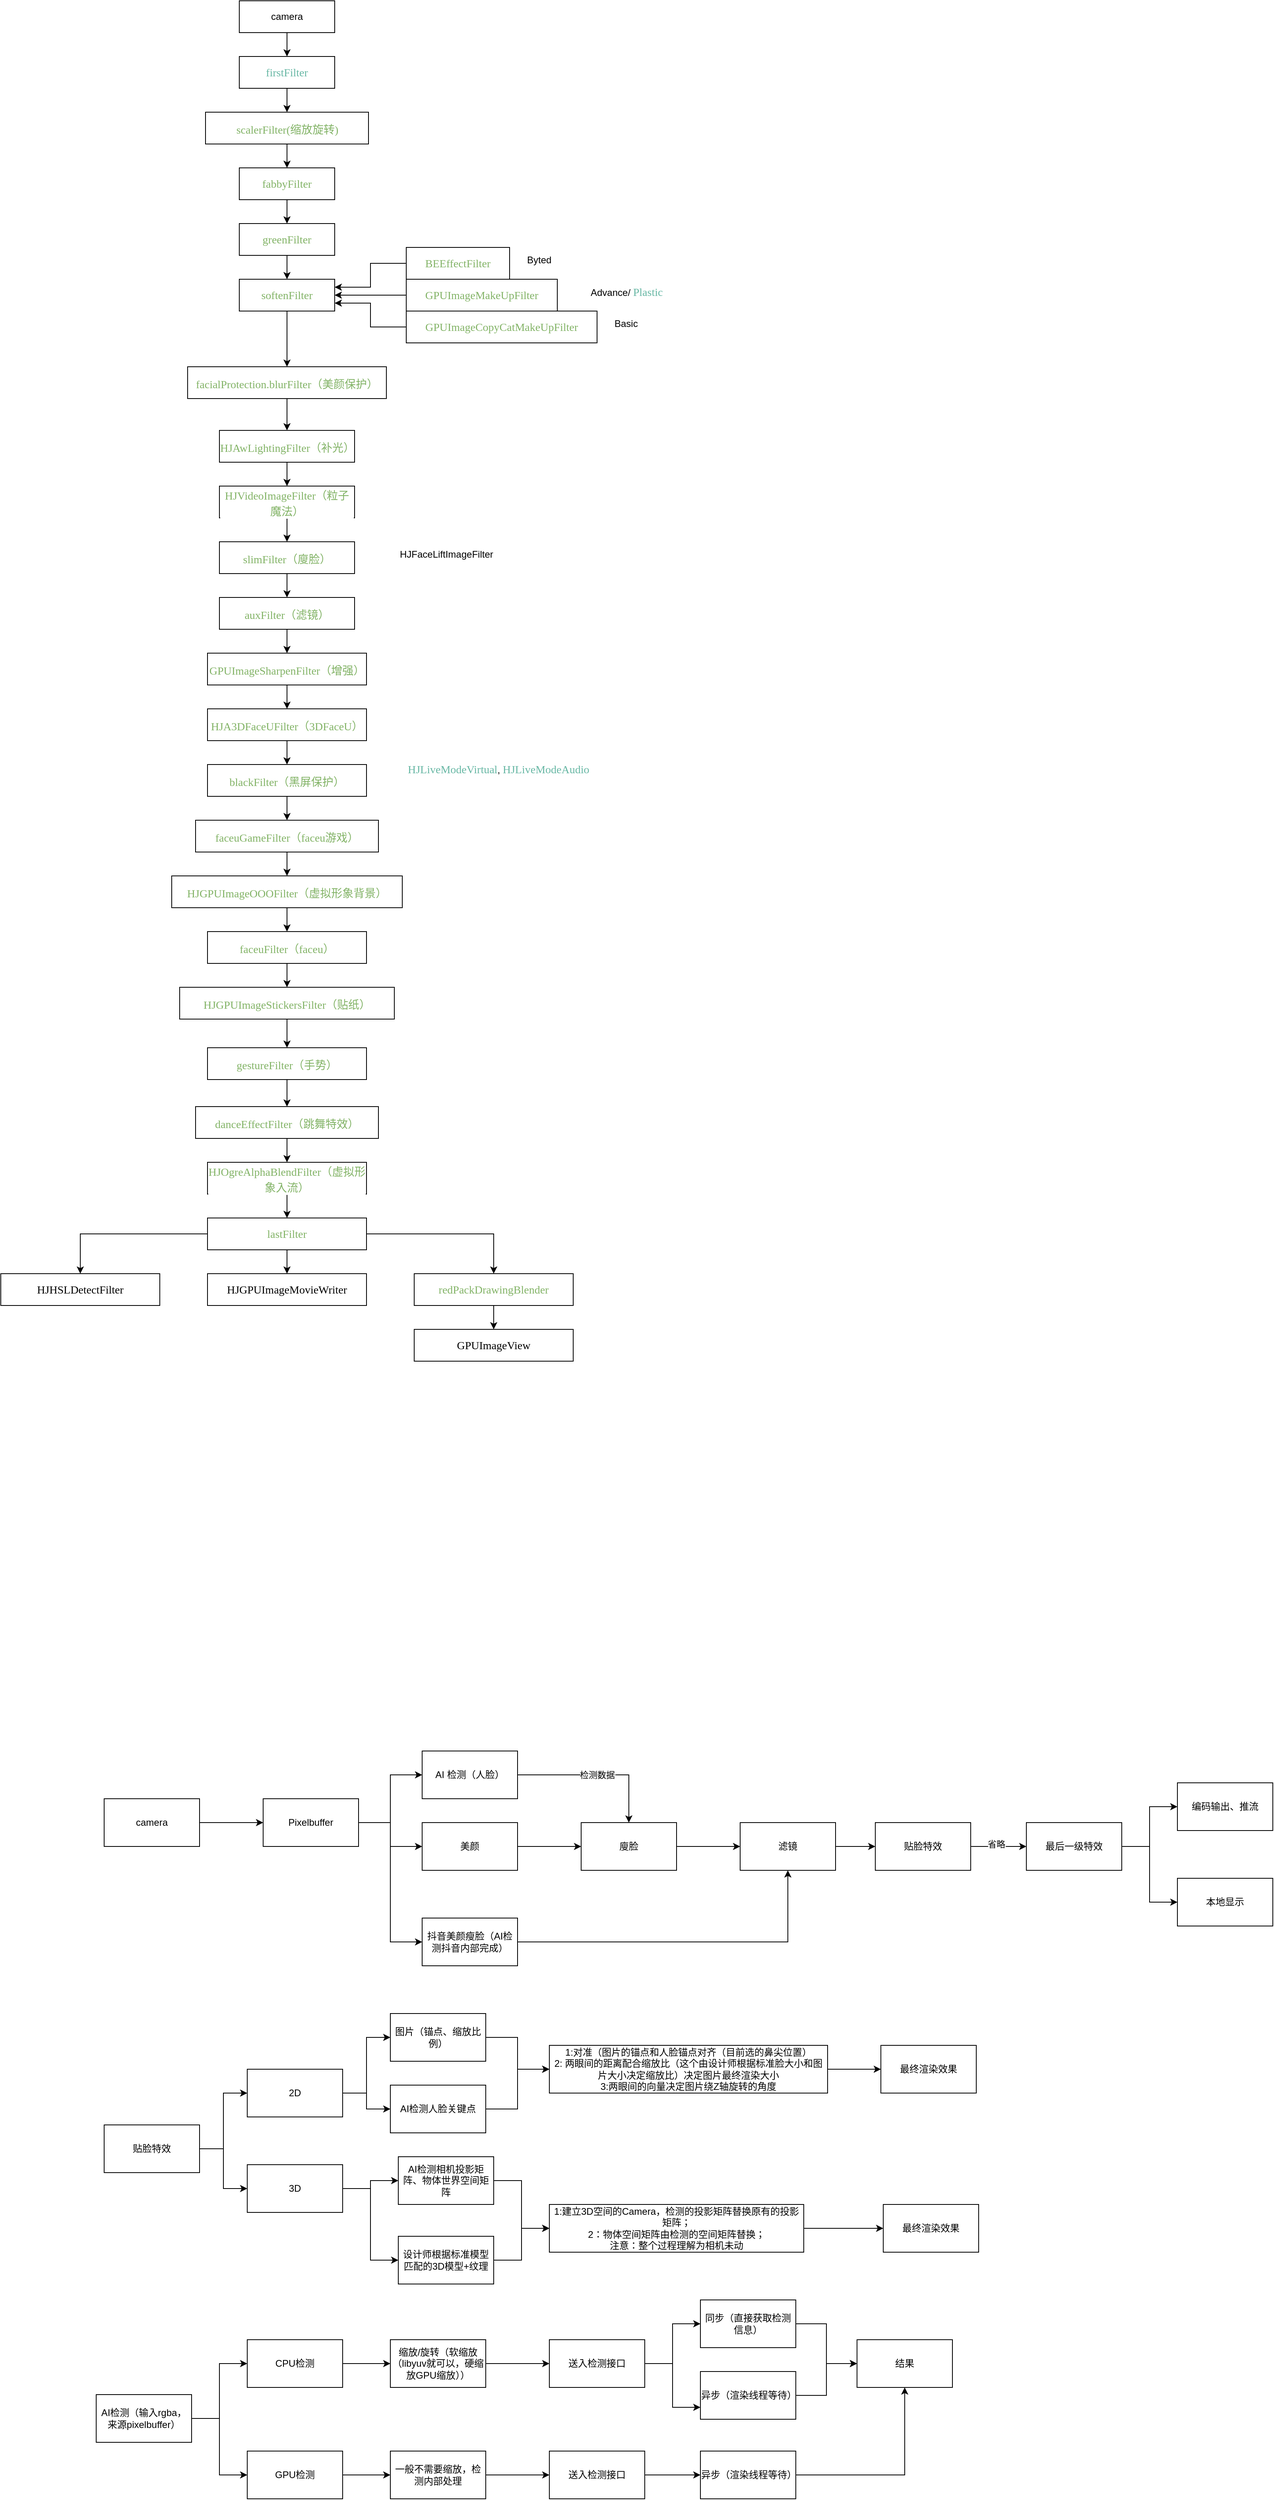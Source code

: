 <mxfile version="15.9.4" type="github">
  <diagram id="27NDo_zjwCtd7umy8Yeo" name="Page-1">
    <mxGraphModel dx="2125" dy="3130" grid="1" gridSize="10" guides="1" tooltips="1" connect="1" arrows="1" fold="1" page="1" pageScale="1" pageWidth="827" pageHeight="1169" math="0" shadow="0">
      <root>
        <mxCell id="0" />
        <mxCell id="1" parent="0" />
        <mxCell id="4zsLI_aO5ENCOFRUtOQV-5" value="" style="edgeStyle=orthogonalEdgeStyle;rounded=0;orthogonalLoop=1;jettySize=auto;html=1;" parent="1" source="4zsLI_aO5ENCOFRUtOQV-3" target="4zsLI_aO5ENCOFRUtOQV-4" edge="1">
          <mxGeometry relative="1" as="geometry" />
        </mxCell>
        <mxCell id="4zsLI_aO5ENCOFRUtOQV-3" value="camera" style="rounded=0;whiteSpace=wrap;html=1;" parent="1" vertex="1">
          <mxGeometry x="-120" y="360" width="120" height="60" as="geometry" />
        </mxCell>
        <mxCell id="4zsLI_aO5ENCOFRUtOQV-7" value="" style="edgeStyle=orthogonalEdgeStyle;rounded=0;orthogonalLoop=1;jettySize=auto;html=1;" parent="1" source="4zsLI_aO5ENCOFRUtOQV-4" target="4zsLI_aO5ENCOFRUtOQV-6" edge="1">
          <mxGeometry relative="1" as="geometry" />
        </mxCell>
        <mxCell id="4zsLI_aO5ENCOFRUtOQV-9" value="" style="edgeStyle=orthogonalEdgeStyle;rounded=0;orthogonalLoop=1;jettySize=auto;html=1;" parent="1" source="4zsLI_aO5ENCOFRUtOQV-4" target="4zsLI_aO5ENCOFRUtOQV-8" edge="1">
          <mxGeometry relative="1" as="geometry" />
        </mxCell>
        <mxCell id="4zsLI_aO5ENCOFRUtOQV-19" style="edgeStyle=orthogonalEdgeStyle;rounded=0;orthogonalLoop=1;jettySize=auto;html=1;entryX=0;entryY=0.5;entryDx=0;entryDy=0;" parent="1" source="4zsLI_aO5ENCOFRUtOQV-4" target="4zsLI_aO5ENCOFRUtOQV-18" edge="1">
          <mxGeometry relative="1" as="geometry" />
        </mxCell>
        <mxCell id="4zsLI_aO5ENCOFRUtOQV-4" value="Pixelbuffer" style="whiteSpace=wrap;html=1;rounded=0;" parent="1" vertex="1">
          <mxGeometry x="80" y="360" width="120" height="60" as="geometry" />
        </mxCell>
        <mxCell id="4zsLI_aO5ENCOFRUtOQV-12" value="检测数据" style="edgeStyle=orthogonalEdgeStyle;rounded=0;orthogonalLoop=1;jettySize=auto;html=1;" parent="1" source="4zsLI_aO5ENCOFRUtOQV-6" target="4zsLI_aO5ENCOFRUtOQV-10" edge="1">
          <mxGeometry relative="1" as="geometry" />
        </mxCell>
        <mxCell id="4zsLI_aO5ENCOFRUtOQV-6" value="AI 检测（人脸）" style="whiteSpace=wrap;html=1;rounded=0;" parent="1" vertex="1">
          <mxGeometry x="280" y="300" width="120" height="60" as="geometry" />
        </mxCell>
        <mxCell id="4zsLI_aO5ENCOFRUtOQV-11" value="" style="edgeStyle=orthogonalEdgeStyle;rounded=0;orthogonalLoop=1;jettySize=auto;html=1;" parent="1" source="4zsLI_aO5ENCOFRUtOQV-8" target="4zsLI_aO5ENCOFRUtOQV-10" edge="1">
          <mxGeometry relative="1" as="geometry" />
        </mxCell>
        <mxCell id="4zsLI_aO5ENCOFRUtOQV-8" value="美颜" style="whiteSpace=wrap;html=1;rounded=0;" parent="1" vertex="1">
          <mxGeometry x="280" y="390" width="120" height="60" as="geometry" />
        </mxCell>
        <mxCell id="4zsLI_aO5ENCOFRUtOQV-14" value="" style="edgeStyle=orthogonalEdgeStyle;rounded=0;orthogonalLoop=1;jettySize=auto;html=1;" parent="1" source="4zsLI_aO5ENCOFRUtOQV-10" target="4zsLI_aO5ENCOFRUtOQV-13" edge="1">
          <mxGeometry relative="1" as="geometry" />
        </mxCell>
        <mxCell id="4zsLI_aO5ENCOFRUtOQV-10" value="廋脸" style="whiteSpace=wrap;html=1;rounded=0;" parent="1" vertex="1">
          <mxGeometry x="480" y="390" width="120" height="60" as="geometry" />
        </mxCell>
        <mxCell id="4zsLI_aO5ENCOFRUtOQV-27" value="" style="edgeStyle=orthogonalEdgeStyle;rounded=0;orthogonalLoop=1;jettySize=auto;html=1;" parent="1" source="4zsLI_aO5ENCOFRUtOQV-13" target="4zsLI_aO5ENCOFRUtOQV-26" edge="1">
          <mxGeometry relative="1" as="geometry" />
        </mxCell>
        <mxCell id="4zsLI_aO5ENCOFRUtOQV-13" value="滤镜" style="whiteSpace=wrap;html=1;rounded=0;" parent="1" vertex="1">
          <mxGeometry x="680" y="390" width="120" height="60" as="geometry" />
        </mxCell>
        <mxCell id="4zsLI_aO5ENCOFRUtOQV-23" style="edgeStyle=orthogonalEdgeStyle;rounded=0;orthogonalLoop=1;jettySize=auto;html=1;entryX=0;entryY=0.5;entryDx=0;entryDy=0;" parent="1" source="4zsLI_aO5ENCOFRUtOQV-15" target="4zsLI_aO5ENCOFRUtOQV-22" edge="1">
          <mxGeometry relative="1" as="geometry" />
        </mxCell>
        <mxCell id="4zsLI_aO5ENCOFRUtOQV-25" style="edgeStyle=orthogonalEdgeStyle;rounded=0;orthogonalLoop=1;jettySize=auto;html=1;entryX=0;entryY=0.5;entryDx=0;entryDy=0;" parent="1" source="4zsLI_aO5ENCOFRUtOQV-15" target="4zsLI_aO5ENCOFRUtOQV-24" edge="1">
          <mxGeometry relative="1" as="geometry" />
        </mxCell>
        <mxCell id="4zsLI_aO5ENCOFRUtOQV-15" value="最后一级特效" style="rounded=0;whiteSpace=wrap;html=1;" parent="1" vertex="1">
          <mxGeometry x="1040" y="390" width="120" height="60" as="geometry" />
        </mxCell>
        <mxCell id="4zsLI_aO5ENCOFRUtOQV-20" style="edgeStyle=orthogonalEdgeStyle;rounded=0;orthogonalLoop=1;jettySize=auto;html=1;" parent="1" source="4zsLI_aO5ENCOFRUtOQV-18" target="4zsLI_aO5ENCOFRUtOQV-13" edge="1">
          <mxGeometry relative="1" as="geometry" />
        </mxCell>
        <mxCell id="4zsLI_aO5ENCOFRUtOQV-18" value="抖音美颜瘦脸（AI检测抖音内部完成）" style="rounded=0;whiteSpace=wrap;html=1;" parent="1" vertex="1">
          <mxGeometry x="280" y="510" width="120" height="60" as="geometry" />
        </mxCell>
        <mxCell id="4zsLI_aO5ENCOFRUtOQV-22" value="编码输出、推流" style="rounded=0;whiteSpace=wrap;html=1;" parent="1" vertex="1">
          <mxGeometry x="1230" y="340" width="120" height="60" as="geometry" />
        </mxCell>
        <mxCell id="4zsLI_aO5ENCOFRUtOQV-24" value="本地显示" style="rounded=0;whiteSpace=wrap;html=1;" parent="1" vertex="1">
          <mxGeometry x="1230" y="460" width="120" height="60" as="geometry" />
        </mxCell>
        <mxCell id="4zsLI_aO5ENCOFRUtOQV-28" value="" style="edgeStyle=orthogonalEdgeStyle;rounded=0;orthogonalLoop=1;jettySize=auto;html=1;" parent="1" source="4zsLI_aO5ENCOFRUtOQV-26" target="4zsLI_aO5ENCOFRUtOQV-15" edge="1">
          <mxGeometry relative="1" as="geometry" />
        </mxCell>
        <mxCell id="4zsLI_aO5ENCOFRUtOQV-54" value="省略" style="edgeLabel;html=1;align=center;verticalAlign=middle;resizable=0;points=[];" parent="4zsLI_aO5ENCOFRUtOQV-28" vertex="1" connectable="0">
          <mxGeometry x="-0.086" y="3" relative="1" as="geometry">
            <mxPoint as="offset" />
          </mxGeometry>
        </mxCell>
        <mxCell id="4zsLI_aO5ENCOFRUtOQV-26" value="贴脸特效" style="rounded=0;whiteSpace=wrap;html=1;" parent="1" vertex="1">
          <mxGeometry x="850" y="390" width="120" height="60" as="geometry" />
        </mxCell>
        <mxCell id="4zsLI_aO5ENCOFRUtOQV-32" style="edgeStyle=orthogonalEdgeStyle;rounded=0;orthogonalLoop=1;jettySize=auto;html=1;entryX=0;entryY=0.5;entryDx=0;entryDy=0;" parent="1" source="4zsLI_aO5ENCOFRUtOQV-29" target="4zsLI_aO5ENCOFRUtOQV-30" edge="1">
          <mxGeometry relative="1" as="geometry">
            <mxPoint x="40" y="730" as="targetPoint" />
            <Array as="points">
              <mxPoint x="30" y="800" />
              <mxPoint x="30" y="730" />
            </Array>
          </mxGeometry>
        </mxCell>
        <mxCell id="4zsLI_aO5ENCOFRUtOQV-33" style="edgeStyle=orthogonalEdgeStyle;rounded=0;orthogonalLoop=1;jettySize=auto;html=1;" parent="1" source="4zsLI_aO5ENCOFRUtOQV-29" target="4zsLI_aO5ENCOFRUtOQV-31" edge="1">
          <mxGeometry relative="1" as="geometry" />
        </mxCell>
        <mxCell id="4zsLI_aO5ENCOFRUtOQV-29" value="贴脸特效" style="rounded=0;whiteSpace=wrap;html=1;" parent="1" vertex="1">
          <mxGeometry x="-120" y="770" width="120" height="60" as="geometry" />
        </mxCell>
        <mxCell id="4zsLI_aO5ENCOFRUtOQV-36" style="edgeStyle=orthogonalEdgeStyle;rounded=0;orthogonalLoop=1;jettySize=auto;html=1;entryX=0;entryY=0.5;entryDx=0;entryDy=0;" parent="1" source="4zsLI_aO5ENCOFRUtOQV-30" target="4zsLI_aO5ENCOFRUtOQV-34" edge="1">
          <mxGeometry relative="1" as="geometry" />
        </mxCell>
        <mxCell id="4zsLI_aO5ENCOFRUtOQV-37" style="edgeStyle=orthogonalEdgeStyle;rounded=0;orthogonalLoop=1;jettySize=auto;html=1;" parent="1" source="4zsLI_aO5ENCOFRUtOQV-30" target="4zsLI_aO5ENCOFRUtOQV-35" edge="1">
          <mxGeometry relative="1" as="geometry" />
        </mxCell>
        <mxCell id="4zsLI_aO5ENCOFRUtOQV-30" value="2D" style="rounded=0;whiteSpace=wrap;html=1;" parent="1" vertex="1">
          <mxGeometry x="60" y="700" width="120" height="60" as="geometry" />
        </mxCell>
        <mxCell id="4zsLI_aO5ENCOFRUtOQV-44" style="edgeStyle=orthogonalEdgeStyle;rounded=0;orthogonalLoop=1;jettySize=auto;html=1;entryX=0;entryY=0.5;entryDx=0;entryDy=0;" parent="1" source="4zsLI_aO5ENCOFRUtOQV-31" target="4zsLI_aO5ENCOFRUtOQV-43" edge="1">
          <mxGeometry relative="1" as="geometry" />
        </mxCell>
        <mxCell id="4zsLI_aO5ENCOFRUtOQV-46" style="edgeStyle=orthogonalEdgeStyle;rounded=0;orthogonalLoop=1;jettySize=auto;html=1;entryX=0;entryY=0.5;entryDx=0;entryDy=0;" parent="1" source="4zsLI_aO5ENCOFRUtOQV-31" target="4zsLI_aO5ENCOFRUtOQV-45" edge="1">
          <mxGeometry relative="1" as="geometry" />
        </mxCell>
        <mxCell id="4zsLI_aO5ENCOFRUtOQV-31" value="3D" style="rounded=0;whiteSpace=wrap;html=1;" parent="1" vertex="1">
          <mxGeometry x="60" y="820" width="120" height="60" as="geometry" />
        </mxCell>
        <mxCell id="4zsLI_aO5ENCOFRUtOQV-39" style="edgeStyle=orthogonalEdgeStyle;rounded=0;orthogonalLoop=1;jettySize=auto;html=1;entryX=0;entryY=0.5;entryDx=0;entryDy=0;" parent="1" source="4zsLI_aO5ENCOFRUtOQV-34" target="4zsLI_aO5ENCOFRUtOQV-38" edge="1">
          <mxGeometry relative="1" as="geometry" />
        </mxCell>
        <mxCell id="4zsLI_aO5ENCOFRUtOQV-34" value="图片（锚点、缩放比例）" style="rounded=0;whiteSpace=wrap;html=1;" parent="1" vertex="1">
          <mxGeometry x="240" y="630" width="120" height="60" as="geometry" />
        </mxCell>
        <mxCell id="4zsLI_aO5ENCOFRUtOQV-40" style="edgeStyle=orthogonalEdgeStyle;rounded=0;orthogonalLoop=1;jettySize=auto;html=1;entryX=0;entryY=0.5;entryDx=0;entryDy=0;" parent="1" source="4zsLI_aO5ENCOFRUtOQV-35" target="4zsLI_aO5ENCOFRUtOQV-38" edge="1">
          <mxGeometry relative="1" as="geometry" />
        </mxCell>
        <mxCell id="4zsLI_aO5ENCOFRUtOQV-35" value="AI检测人脸关键点" style="rounded=0;whiteSpace=wrap;html=1;" parent="1" vertex="1">
          <mxGeometry x="240" y="720" width="120" height="60" as="geometry" />
        </mxCell>
        <mxCell id="4zsLI_aO5ENCOFRUtOQV-42" style="edgeStyle=orthogonalEdgeStyle;rounded=0;orthogonalLoop=1;jettySize=auto;html=1;entryX=0;entryY=0.5;entryDx=0;entryDy=0;" parent="1" source="4zsLI_aO5ENCOFRUtOQV-38" target="4zsLI_aO5ENCOFRUtOQV-41" edge="1">
          <mxGeometry relative="1" as="geometry" />
        </mxCell>
        <mxCell id="4zsLI_aO5ENCOFRUtOQV-38" value="1:对准（图片的锚点和人脸锚点对齐（目前选的鼻尖位置）&lt;br&gt;2: 两眼间的距离配合缩放比（这个由设计师根据标准脸大小和图片大小决定缩放比）决定图片最终渲染大小&lt;br&gt;3:两眼间的向量决定图片绕Z轴旋转的角度" style="rounded=0;whiteSpace=wrap;html=1;" parent="1" vertex="1">
          <mxGeometry x="440" y="670" width="350" height="60" as="geometry" />
        </mxCell>
        <mxCell id="4zsLI_aO5ENCOFRUtOQV-41" value="最终渲染效果" style="rounded=0;whiteSpace=wrap;html=1;" parent="1" vertex="1">
          <mxGeometry x="857" y="670" width="120" height="60" as="geometry" />
        </mxCell>
        <mxCell id="4zsLI_aO5ENCOFRUtOQV-48" style="edgeStyle=orthogonalEdgeStyle;rounded=0;orthogonalLoop=1;jettySize=auto;html=1;entryX=0;entryY=0.5;entryDx=0;entryDy=0;" parent="1" source="4zsLI_aO5ENCOFRUtOQV-43" target="4zsLI_aO5ENCOFRUtOQV-47" edge="1">
          <mxGeometry relative="1" as="geometry" />
        </mxCell>
        <mxCell id="4zsLI_aO5ENCOFRUtOQV-43" value="AI检测相机投影矩阵、物体世界空间矩阵" style="rounded=0;whiteSpace=wrap;html=1;" parent="1" vertex="1">
          <mxGeometry x="250" y="810" width="120" height="60" as="geometry" />
        </mxCell>
        <mxCell id="4zsLI_aO5ENCOFRUtOQV-49" style="edgeStyle=orthogonalEdgeStyle;rounded=0;orthogonalLoop=1;jettySize=auto;html=1;" parent="1" source="4zsLI_aO5ENCOFRUtOQV-45" target="4zsLI_aO5ENCOFRUtOQV-47" edge="1">
          <mxGeometry relative="1" as="geometry" />
        </mxCell>
        <mxCell id="4zsLI_aO5ENCOFRUtOQV-45" value="设计师根据标准模型匹配的3D模型+纹理" style="rounded=0;whiteSpace=wrap;html=1;" parent="1" vertex="1">
          <mxGeometry x="250" y="910" width="120" height="60" as="geometry" />
        </mxCell>
        <mxCell id="4zsLI_aO5ENCOFRUtOQV-53" style="edgeStyle=orthogonalEdgeStyle;rounded=0;orthogonalLoop=1;jettySize=auto;html=1;" parent="1" source="4zsLI_aO5ENCOFRUtOQV-47" target="4zsLI_aO5ENCOFRUtOQV-52" edge="1">
          <mxGeometry relative="1" as="geometry" />
        </mxCell>
        <mxCell id="4zsLI_aO5ENCOFRUtOQV-47" value="1:建立3D空间的Camera，检测的投影矩阵替换原有的投影矩阵；&lt;br&gt;2：物体空间矩阵由检测的空间矩阵替换；&lt;br&gt;注意：整个过程理解为相机未动" style="rounded=0;whiteSpace=wrap;html=1;" parent="1" vertex="1">
          <mxGeometry x="440" y="870" width="320" height="60" as="geometry" />
        </mxCell>
        <mxCell id="4zsLI_aO5ENCOFRUtOQV-52" value="&lt;span&gt;最终渲染效果&lt;/span&gt;" style="rounded=0;whiteSpace=wrap;html=1;" parent="1" vertex="1">
          <mxGeometry x="860" y="870" width="120" height="60" as="geometry" />
        </mxCell>
        <mxCell id="4zsLI_aO5ENCOFRUtOQV-58" style="edgeStyle=orthogonalEdgeStyle;rounded=0;orthogonalLoop=1;jettySize=auto;html=1;entryX=0;entryY=0.5;entryDx=0;entryDy=0;" parent="1" source="4zsLI_aO5ENCOFRUtOQV-55" target="4zsLI_aO5ENCOFRUtOQV-56" edge="1">
          <mxGeometry relative="1" as="geometry" />
        </mxCell>
        <mxCell id="4zsLI_aO5ENCOFRUtOQV-59" style="edgeStyle=orthogonalEdgeStyle;rounded=0;orthogonalLoop=1;jettySize=auto;html=1;entryX=0;entryY=0.5;entryDx=0;entryDy=0;" parent="1" source="4zsLI_aO5ENCOFRUtOQV-55" target="4zsLI_aO5ENCOFRUtOQV-57" edge="1">
          <mxGeometry relative="1" as="geometry" />
        </mxCell>
        <mxCell id="4zsLI_aO5ENCOFRUtOQV-55" value="AI检测（输入rgba，来源pixelbuffer）" style="rounded=0;whiteSpace=wrap;html=1;" parent="1" vertex="1">
          <mxGeometry x="-130" y="1109" width="120" height="60" as="geometry" />
        </mxCell>
        <mxCell id="4zsLI_aO5ENCOFRUtOQV-62" style="edgeStyle=orthogonalEdgeStyle;rounded=0;orthogonalLoop=1;jettySize=auto;html=1;entryX=0;entryY=0.5;entryDx=0;entryDy=0;" parent="1" source="4zsLI_aO5ENCOFRUtOQV-56" target="4zsLI_aO5ENCOFRUtOQV-60" edge="1">
          <mxGeometry relative="1" as="geometry" />
        </mxCell>
        <mxCell id="4zsLI_aO5ENCOFRUtOQV-56" value="CPU检测" style="rounded=0;whiteSpace=wrap;html=1;" parent="1" vertex="1">
          <mxGeometry x="60" y="1040" width="120" height="60" as="geometry" />
        </mxCell>
        <mxCell id="4zsLI_aO5ENCOFRUtOQV-72" style="edgeStyle=orthogonalEdgeStyle;rounded=0;orthogonalLoop=1;jettySize=auto;html=1;entryX=0;entryY=0.5;entryDx=0;entryDy=0;" parent="1" source="4zsLI_aO5ENCOFRUtOQV-57" target="4zsLI_aO5ENCOFRUtOQV-71" edge="1">
          <mxGeometry relative="1" as="geometry" />
        </mxCell>
        <mxCell id="4zsLI_aO5ENCOFRUtOQV-57" value="GPU检测" style="rounded=0;whiteSpace=wrap;html=1;" parent="1" vertex="1">
          <mxGeometry x="60" y="1180" width="120" height="60" as="geometry" />
        </mxCell>
        <mxCell id="4zsLI_aO5ENCOFRUtOQV-63" style="edgeStyle=orthogonalEdgeStyle;rounded=0;orthogonalLoop=1;jettySize=auto;html=1;" parent="1" source="4zsLI_aO5ENCOFRUtOQV-60" target="4zsLI_aO5ENCOFRUtOQV-61" edge="1">
          <mxGeometry relative="1" as="geometry" />
        </mxCell>
        <mxCell id="4zsLI_aO5ENCOFRUtOQV-60" value="缩放/旋转（软缩放（libyuv就可以，硬缩放GPU缩放））" style="rounded=0;whiteSpace=wrap;html=1;" parent="1" vertex="1">
          <mxGeometry x="240" y="1040" width="120" height="60" as="geometry" />
        </mxCell>
        <mxCell id="4zsLI_aO5ENCOFRUtOQV-66" style="edgeStyle=orthogonalEdgeStyle;rounded=0;orthogonalLoop=1;jettySize=auto;html=1;entryX=0;entryY=0.5;entryDx=0;entryDy=0;" parent="1" source="4zsLI_aO5ENCOFRUtOQV-61" target="4zsLI_aO5ENCOFRUtOQV-64" edge="1">
          <mxGeometry relative="1" as="geometry" />
        </mxCell>
        <mxCell id="4zsLI_aO5ENCOFRUtOQV-67" style="edgeStyle=orthogonalEdgeStyle;rounded=0;orthogonalLoop=1;jettySize=auto;html=1;entryX=0;entryY=0.75;entryDx=0;entryDy=0;" parent="1" source="4zsLI_aO5ENCOFRUtOQV-61" target="4zsLI_aO5ENCOFRUtOQV-65" edge="1">
          <mxGeometry relative="1" as="geometry" />
        </mxCell>
        <mxCell id="4zsLI_aO5ENCOFRUtOQV-61" value="送入检测接口" style="rounded=0;whiteSpace=wrap;html=1;" parent="1" vertex="1">
          <mxGeometry x="440" y="1040" width="120" height="60" as="geometry" />
        </mxCell>
        <mxCell id="4zsLI_aO5ENCOFRUtOQV-69" style="edgeStyle=orthogonalEdgeStyle;rounded=0;orthogonalLoop=1;jettySize=auto;html=1;" parent="1" source="4zsLI_aO5ENCOFRUtOQV-64" target="4zsLI_aO5ENCOFRUtOQV-68" edge="1">
          <mxGeometry relative="1" as="geometry" />
        </mxCell>
        <mxCell id="4zsLI_aO5ENCOFRUtOQV-64" value="同步（直接获取检测信息）" style="rounded=0;whiteSpace=wrap;html=1;" parent="1" vertex="1">
          <mxGeometry x="630" y="990" width="120" height="60" as="geometry" />
        </mxCell>
        <mxCell id="4zsLI_aO5ENCOFRUtOQV-70" style="edgeStyle=orthogonalEdgeStyle;rounded=0;orthogonalLoop=1;jettySize=auto;html=1;" parent="1" source="4zsLI_aO5ENCOFRUtOQV-65" target="4zsLI_aO5ENCOFRUtOQV-68" edge="1">
          <mxGeometry relative="1" as="geometry" />
        </mxCell>
        <mxCell id="4zsLI_aO5ENCOFRUtOQV-65" value="异步（渲染线程等待）" style="rounded=0;whiteSpace=wrap;html=1;" parent="1" vertex="1">
          <mxGeometry x="630" y="1080" width="120" height="60" as="geometry" />
        </mxCell>
        <mxCell id="4zsLI_aO5ENCOFRUtOQV-68" value="结果" style="rounded=0;whiteSpace=wrap;html=1;" parent="1" vertex="1">
          <mxGeometry x="827" y="1040" width="120" height="60" as="geometry" />
        </mxCell>
        <mxCell id="4zsLI_aO5ENCOFRUtOQV-74" value="" style="edgeStyle=orthogonalEdgeStyle;rounded=0;orthogonalLoop=1;jettySize=auto;html=1;" parent="1" source="4zsLI_aO5ENCOFRUtOQV-71" target="4zsLI_aO5ENCOFRUtOQV-73" edge="1">
          <mxGeometry relative="1" as="geometry" />
        </mxCell>
        <mxCell id="4zsLI_aO5ENCOFRUtOQV-71" value="一般不需要缩放，检测内部处理" style="rounded=0;whiteSpace=wrap;html=1;" parent="1" vertex="1">
          <mxGeometry x="240" y="1180" width="120" height="60" as="geometry" />
        </mxCell>
        <mxCell id="4zsLI_aO5ENCOFRUtOQV-76" style="edgeStyle=orthogonalEdgeStyle;rounded=0;orthogonalLoop=1;jettySize=auto;html=1;" parent="1" source="4zsLI_aO5ENCOFRUtOQV-73" target="4zsLI_aO5ENCOFRUtOQV-75" edge="1">
          <mxGeometry relative="1" as="geometry" />
        </mxCell>
        <mxCell id="4zsLI_aO5ENCOFRUtOQV-73" value="&lt;span&gt;送入检测接口&lt;/span&gt;" style="rounded=0;whiteSpace=wrap;html=1;" parent="1" vertex="1">
          <mxGeometry x="440" y="1180" width="120" height="60" as="geometry" />
        </mxCell>
        <mxCell id="4zsLI_aO5ENCOFRUtOQV-77" style="edgeStyle=orthogonalEdgeStyle;rounded=0;orthogonalLoop=1;jettySize=auto;html=1;entryX=0.5;entryY=1;entryDx=0;entryDy=0;" parent="1" source="4zsLI_aO5ENCOFRUtOQV-75" target="4zsLI_aO5ENCOFRUtOQV-68" edge="1">
          <mxGeometry relative="1" as="geometry" />
        </mxCell>
        <mxCell id="4zsLI_aO5ENCOFRUtOQV-75" value="异步（渲染线程等待）" style="rounded=0;whiteSpace=wrap;html=1;" parent="1" vertex="1">
          <mxGeometry x="630" y="1180" width="120" height="60" as="geometry" />
        </mxCell>
        <mxCell id="wmRSeHbch6fbLW026FCW-3" value="" style="edgeStyle=orthogonalEdgeStyle;rounded=0;orthogonalLoop=1;jettySize=auto;html=1;" edge="1" parent="1" source="wmRSeHbch6fbLW026FCW-1" target="wmRSeHbch6fbLW026FCW-2">
          <mxGeometry relative="1" as="geometry" />
        </mxCell>
        <mxCell id="wmRSeHbch6fbLW026FCW-1" value="camera" style="rounded=0;whiteSpace=wrap;html=1;" vertex="1" parent="1">
          <mxGeometry x="50" y="-1900" width="120" height="40" as="geometry" />
        </mxCell>
        <mxCell id="wmRSeHbch6fbLW026FCW-5" value="" style="edgeStyle=orthogonalEdgeStyle;rounded=0;orthogonalLoop=1;jettySize=auto;html=1;" edge="1" parent="1" source="wmRSeHbch6fbLW026FCW-2" target="wmRSeHbch6fbLW026FCW-4">
          <mxGeometry relative="1" as="geometry" />
        </mxCell>
        <mxCell id="wmRSeHbch6fbLW026FCW-2" value="&lt;p class=&quot;p1&quot; style=&quot;margin: 0px; font-stretch: normal; font-size: 14px; line-height: normal; font-family: menlo; color: rgb(103, 183, 164);&quot;&gt;firstFilter&lt;/p&gt;" style="rounded=0;whiteSpace=wrap;html=1;labelBackgroundColor=#FFFFFF;" vertex="1" parent="1">
          <mxGeometry x="50" y="-1830" width="120" height="40" as="geometry" />
        </mxCell>
        <mxCell id="wmRSeHbch6fbLW026FCW-7" value="" style="edgeStyle=orthogonalEdgeStyle;rounded=0;orthogonalLoop=1;jettySize=auto;html=1;" edge="1" parent="1" source="wmRSeHbch6fbLW026FCW-4" target="wmRSeHbch6fbLW026FCW-6">
          <mxGeometry relative="1" as="geometry" />
        </mxCell>
        <mxCell id="wmRSeHbch6fbLW026FCW-4" value="&lt;p class=&quot;p1&quot; style=&quot;margin: 0px; font-stretch: normal; font-size: 14px; line-height: normal; font-family: menlo;&quot;&gt;scalerFilter(缩放旋转)&lt;/p&gt;" style="rounded=0;whiteSpace=wrap;html=1;labelBackgroundColor=#FFFFFF;fontColor=#82B366;" vertex="1" parent="1">
          <mxGeometry x="7.5" y="-1760" width="205" height="40" as="geometry" />
        </mxCell>
        <mxCell id="wmRSeHbch6fbLW026FCW-9" value="" style="edgeStyle=orthogonalEdgeStyle;rounded=0;orthogonalLoop=1;jettySize=auto;html=1;" edge="1" parent="1" source="wmRSeHbch6fbLW026FCW-6" target="wmRSeHbch6fbLW026FCW-8">
          <mxGeometry relative="1" as="geometry" />
        </mxCell>
        <mxCell id="wmRSeHbch6fbLW026FCW-6" value="&lt;p class=&quot;p1&quot; style=&quot;margin: 0px; font-stretch: normal; font-size: 14px; line-height: normal; font-family: menlo;&quot;&gt;fabbyFilter&lt;/p&gt;" style="rounded=0;whiteSpace=wrap;html=1;labelBackgroundColor=#FFFFFF;fontColor=#82B366;" vertex="1" parent="1">
          <mxGeometry x="50" y="-1690" width="120" height="40" as="geometry" />
        </mxCell>
        <mxCell id="wmRSeHbch6fbLW026FCW-11" value="" style="edgeStyle=orthogonalEdgeStyle;rounded=0;orthogonalLoop=1;jettySize=auto;html=1;" edge="1" parent="1" source="wmRSeHbch6fbLW026FCW-8" target="wmRSeHbch6fbLW026FCW-10">
          <mxGeometry relative="1" as="geometry" />
        </mxCell>
        <mxCell id="wmRSeHbch6fbLW026FCW-8" value="&lt;p class=&quot;p1&quot; style=&quot;margin: 0px; font-stretch: normal; font-size: 14px; line-height: normal; font-family: menlo;&quot;&gt;greenFilter&lt;/p&gt;" style="rounded=0;whiteSpace=wrap;html=1;labelBackgroundColor=#FFFFFF;fontColor=#82B366;" vertex="1" parent="1">
          <mxGeometry x="50" y="-1620" width="120" height="40" as="geometry" />
        </mxCell>
        <mxCell id="wmRSeHbch6fbLW026FCW-13" value="" style="edgeStyle=orthogonalEdgeStyle;rounded=0;orthogonalLoop=1;jettySize=auto;html=1;" edge="1" parent="1" source="wmRSeHbch6fbLW026FCW-10" target="wmRSeHbch6fbLW026FCW-12">
          <mxGeometry relative="1" as="geometry" />
        </mxCell>
        <mxCell id="wmRSeHbch6fbLW026FCW-10" value="&lt;p class=&quot;p1&quot; style=&quot;margin: 0px; font-stretch: normal; font-size: 14px; line-height: normal; font-family: menlo;&quot;&gt;softenFilter&lt;/p&gt;" style="rounded=0;whiteSpace=wrap;html=1;labelBackgroundColor=#FFFFFF;fontColor=#82B366;" vertex="1" parent="1">
          <mxGeometry x="50" y="-1550" width="120" height="40" as="geometry" />
        </mxCell>
        <mxCell id="wmRSeHbch6fbLW026FCW-24" value="" style="edgeStyle=orthogonalEdgeStyle;rounded=0;orthogonalLoop=1;jettySize=auto;html=1;" edge="1" parent="1" source="wmRSeHbch6fbLW026FCW-12" target="wmRSeHbch6fbLW026FCW-23">
          <mxGeometry relative="1" as="geometry" />
        </mxCell>
        <mxCell id="wmRSeHbch6fbLW026FCW-12" value="&lt;p class=&quot;p1&quot; style=&quot;margin: 0px; font-stretch: normal; font-size: 14px; line-height: normal; font-family: menlo;&quot;&gt;facialProtection&lt;span class=&quot;s1&quot; style=&quot;&quot;&gt;.&lt;/span&gt;blurFilter（美颜保护）&lt;/p&gt;" style="rounded=0;whiteSpace=wrap;html=1;labelBackgroundColor=#FFFFFF;fontColor=#82B366;" vertex="1" parent="1">
          <mxGeometry x="-15" y="-1440" width="250" height="40" as="geometry" />
        </mxCell>
        <mxCell id="wmRSeHbch6fbLW026FCW-15" style="edgeStyle=orthogonalEdgeStyle;rounded=0;orthogonalLoop=1;jettySize=auto;html=1;entryX=1;entryY=0.25;entryDx=0;entryDy=0;" edge="1" parent="1" source="wmRSeHbch6fbLW026FCW-14" target="wmRSeHbch6fbLW026FCW-10">
          <mxGeometry relative="1" as="geometry" />
        </mxCell>
        <mxCell id="wmRSeHbch6fbLW026FCW-14" value="&lt;p class=&quot;p1&quot; style=&quot;margin: 0px; font-stretch: normal; font-size: 14px; line-height: normal; font-family: menlo;&quot;&gt;BEEffectFilter&lt;/p&gt;" style="rounded=0;whiteSpace=wrap;html=1;labelBackgroundColor=#FFFFFF;fontColor=#82B366;" vertex="1" parent="1">
          <mxGeometry x="260" y="-1590" width="130" height="40" as="geometry" />
        </mxCell>
        <mxCell id="wmRSeHbch6fbLW026FCW-17" style="edgeStyle=orthogonalEdgeStyle;rounded=0;orthogonalLoop=1;jettySize=auto;html=1;entryX=1;entryY=0.5;entryDx=0;entryDy=0;" edge="1" parent="1" source="wmRSeHbch6fbLW026FCW-16" target="wmRSeHbch6fbLW026FCW-10">
          <mxGeometry relative="1" as="geometry" />
        </mxCell>
        <mxCell id="wmRSeHbch6fbLW026FCW-16" value="&lt;p class=&quot;p1&quot; style=&quot;margin: 0px; font-stretch: normal; font-size: 14px; line-height: normal; font-family: menlo;&quot;&gt;GPUImageMakeUpFilter&lt;/p&gt;" style="rounded=0;whiteSpace=wrap;html=1;labelBackgroundColor=#FFFFFF;fontColor=#82B366;" vertex="1" parent="1">
          <mxGeometry x="260" y="-1550" width="190" height="40" as="geometry" />
        </mxCell>
        <mxCell id="wmRSeHbch6fbLW026FCW-19" style="edgeStyle=orthogonalEdgeStyle;rounded=0;orthogonalLoop=1;jettySize=auto;html=1;entryX=1;entryY=0.75;entryDx=0;entryDy=0;" edge="1" parent="1" source="wmRSeHbch6fbLW026FCW-18" target="wmRSeHbch6fbLW026FCW-10">
          <mxGeometry relative="1" as="geometry" />
        </mxCell>
        <mxCell id="wmRSeHbch6fbLW026FCW-18" value="&lt;p class=&quot;p1&quot; style=&quot;margin: 0px; font-stretch: normal; font-size: 14px; line-height: normal; font-family: menlo;&quot;&gt;GPUImageCopyCatMakeUpFilter&lt;/p&gt;" style="rounded=0;whiteSpace=wrap;html=1;labelBackgroundColor=#FFFFFF;fontColor=#82B366;" vertex="1" parent="1">
          <mxGeometry x="260" y="-1510" width="240" height="40" as="geometry" />
        </mxCell>
        <mxCell id="wmRSeHbch6fbLW026FCW-20" value="&lt;p class=&quot;p1&quot;&gt;Advance/&amp;nbsp;&lt;span style=&quot;color: rgb(103, 183, 164); font-family: menlo; font-size: 14px;&quot;&gt;Plastic&lt;/span&gt;&lt;/p&gt;" style="text;whiteSpace=wrap;html=1;labelBackgroundColor=#FFFFFF;" vertex="1" parent="1">
          <mxGeometry x="490" y="-1560" width="110" height="50" as="geometry" />
        </mxCell>
        <mxCell id="wmRSeHbch6fbLW026FCW-21" value="&lt;p class=&quot;p1&quot;&gt;Byted&lt;/p&gt;" style="text;whiteSpace=wrap;html=1;" vertex="1" parent="1">
          <mxGeometry x="410" y="-1600" width="60" height="50" as="geometry" />
        </mxCell>
        <mxCell id="wmRSeHbch6fbLW026FCW-22" value="&lt;p class=&quot;p1&quot;&gt;Basic&lt;/p&gt;" style="text;whiteSpace=wrap;html=1;" vertex="1" parent="1">
          <mxGeometry x="520" y="-1520" width="50" height="50" as="geometry" />
        </mxCell>
        <mxCell id="wmRSeHbch6fbLW026FCW-26" value="" style="edgeStyle=orthogonalEdgeStyle;rounded=0;orthogonalLoop=1;jettySize=auto;html=1;" edge="1" parent="1" source="wmRSeHbch6fbLW026FCW-23" target="wmRSeHbch6fbLW026FCW-25">
          <mxGeometry relative="1" as="geometry" />
        </mxCell>
        <mxCell id="wmRSeHbch6fbLW026FCW-23" value="&lt;p class=&quot;p1&quot; style=&quot;margin: 0px; font-stretch: normal; font-size: 14px; line-height: normal; font-family: menlo;&quot;&gt;HJAwLightingFilter（补光）&lt;/p&gt;" style="rounded=0;whiteSpace=wrap;html=1;labelBackgroundColor=#FFFFFF;fontColor=#82B366;" vertex="1" parent="1">
          <mxGeometry x="25" y="-1360" width="170" height="40" as="geometry" />
        </mxCell>
        <mxCell id="wmRSeHbch6fbLW026FCW-28" value="" style="edgeStyle=orthogonalEdgeStyle;rounded=0;orthogonalLoop=1;jettySize=auto;html=1;" edge="1" parent="1" source="wmRSeHbch6fbLW026FCW-25" target="wmRSeHbch6fbLW026FCW-27">
          <mxGeometry relative="1" as="geometry" />
        </mxCell>
        <mxCell id="wmRSeHbch6fbLW026FCW-25" value="&lt;p class=&quot;p1&quot; style=&quot;margin: 0px; font-stretch: normal; font-size: 14px; line-height: normal; font-family: menlo;&quot;&gt;HJVideoImageFilter（粒子魔法）&lt;/p&gt;" style="rounded=0;whiteSpace=wrap;html=1;labelBackgroundColor=#FFFFFF;fontColor=#82B366;" vertex="1" parent="1">
          <mxGeometry x="25" y="-1290" width="170" height="40" as="geometry" />
        </mxCell>
        <mxCell id="wmRSeHbch6fbLW026FCW-31" value="" style="edgeStyle=orthogonalEdgeStyle;rounded=0;orthogonalLoop=1;jettySize=auto;html=1;" edge="1" parent="1" source="wmRSeHbch6fbLW026FCW-27" target="wmRSeHbch6fbLW026FCW-30">
          <mxGeometry relative="1" as="geometry" />
        </mxCell>
        <mxCell id="wmRSeHbch6fbLW026FCW-27" value="&lt;p class=&quot;p1&quot; style=&quot;margin: 0px; font-stretch: normal; font-size: 14px; line-height: normal; font-family: menlo;&quot;&gt;slimFilter（廋脸）&lt;/p&gt;" style="rounded=0;whiteSpace=wrap;html=1;labelBackgroundColor=#FFFFFF;fontColor=#82B366;" vertex="1" parent="1">
          <mxGeometry x="25" y="-1220" width="170" height="40" as="geometry" />
        </mxCell>
        <mxCell id="wmRSeHbch6fbLW026FCW-29" value="&lt;p class=&quot;p1&quot;&gt;HJFaceLiftImageFilter&lt;/p&gt;" style="text;whiteSpace=wrap;html=1;" vertex="1" parent="1">
          <mxGeometry x="250" y="-1230" width="140" height="50" as="geometry" />
        </mxCell>
        <mxCell id="wmRSeHbch6fbLW026FCW-33" value="" style="edgeStyle=orthogonalEdgeStyle;rounded=0;orthogonalLoop=1;jettySize=auto;html=1;" edge="1" parent="1" source="wmRSeHbch6fbLW026FCW-30" target="wmRSeHbch6fbLW026FCW-32">
          <mxGeometry relative="1" as="geometry" />
        </mxCell>
        <mxCell id="wmRSeHbch6fbLW026FCW-30" value="&lt;p class=&quot;p1&quot; style=&quot;margin: 0px; font-stretch: normal; font-size: 14px; line-height: normal; font-family: menlo;&quot;&gt;auxFilter（滤镜）&lt;/p&gt;" style="rounded=0;whiteSpace=wrap;html=1;labelBackgroundColor=#FFFFFF;fontColor=#82B366;" vertex="1" parent="1">
          <mxGeometry x="25" y="-1150" width="170" height="40" as="geometry" />
        </mxCell>
        <mxCell id="wmRSeHbch6fbLW026FCW-35" value="" style="edgeStyle=orthogonalEdgeStyle;rounded=0;orthogonalLoop=1;jettySize=auto;html=1;" edge="1" parent="1" source="wmRSeHbch6fbLW026FCW-32" target="wmRSeHbch6fbLW026FCW-34">
          <mxGeometry relative="1" as="geometry" />
        </mxCell>
        <mxCell id="wmRSeHbch6fbLW026FCW-32" value="&lt;p class=&quot;p1&quot; style=&quot;margin: 0px; font-stretch: normal; font-size: 14px; line-height: normal; font-family: menlo;&quot;&gt;GPUImageSharpenFilter（增强）&lt;/p&gt;" style="rounded=0;whiteSpace=wrap;html=1;labelBackgroundColor=#FFFFFF;fontColor=#82B366;" vertex="1" parent="1">
          <mxGeometry x="10" y="-1080" width="200" height="40" as="geometry" />
        </mxCell>
        <mxCell id="wmRSeHbch6fbLW026FCW-37" value="" style="edgeStyle=orthogonalEdgeStyle;rounded=0;orthogonalLoop=1;jettySize=auto;html=1;" edge="1" parent="1" source="wmRSeHbch6fbLW026FCW-34" target="wmRSeHbch6fbLW026FCW-36">
          <mxGeometry relative="1" as="geometry" />
        </mxCell>
        <mxCell id="wmRSeHbch6fbLW026FCW-34" value="&lt;p class=&quot;p1&quot; style=&quot;margin: 0px; font-stretch: normal; font-size: 14px; line-height: normal; font-family: menlo;&quot;&gt;HJA3DFaceUFilter（3DFaceU）&lt;/p&gt;" style="rounded=0;whiteSpace=wrap;html=1;labelBackgroundColor=#FFFFFF;fontColor=#82B366;" vertex="1" parent="1">
          <mxGeometry x="10" y="-1010" width="200" height="40" as="geometry" />
        </mxCell>
        <mxCell id="wmRSeHbch6fbLW026FCW-40" value="" style="edgeStyle=orthogonalEdgeStyle;rounded=0;orthogonalLoop=1;jettySize=auto;html=1;" edge="1" parent="1" source="wmRSeHbch6fbLW026FCW-36" target="wmRSeHbch6fbLW026FCW-39">
          <mxGeometry relative="1" as="geometry" />
        </mxCell>
        <mxCell id="wmRSeHbch6fbLW026FCW-36" value="&lt;p class=&quot;p1&quot; style=&quot;margin: 0px ; font-stretch: normal ; font-size: 14px ; line-height: normal ; font-family: &amp;#34;menlo&amp;#34;&quot;&gt;blackFilter（黑屏保护）&lt;/p&gt;" style="rounded=0;whiteSpace=wrap;html=1;labelBackgroundColor=#FFFFFF;fontColor=#82B366;" vertex="1" parent="1">
          <mxGeometry x="10" y="-940" width="200" height="40" as="geometry" />
        </mxCell>
        <mxCell id="wmRSeHbch6fbLW026FCW-38" value="&lt;p class=&quot;p1&quot;&gt;&lt;span style=&quot;color: rgb(103, 183, 164); font-family: menlo; font-size: 14px;&quot;&gt;HJLiveModeVirtual&lt;/span&gt;,&amp;nbsp;&lt;span style=&quot;color: rgb(103 , 183 , 164) ; font-family: &amp;quot;menlo&amp;quot; ; font-size: 14px&quot;&gt;HJLiveModeAudio&lt;/span&gt;&lt;/p&gt;" style="text;whiteSpace=wrap;html=1;labelBackgroundColor=#FFFFFF;" vertex="1" parent="1">
          <mxGeometry x="260" y="-960" width="130" height="50" as="geometry" />
        </mxCell>
        <mxCell id="wmRSeHbch6fbLW026FCW-42" value="" style="edgeStyle=orthogonalEdgeStyle;rounded=0;orthogonalLoop=1;jettySize=auto;html=1;" edge="1" parent="1" source="wmRSeHbch6fbLW026FCW-39" target="wmRSeHbch6fbLW026FCW-41">
          <mxGeometry relative="1" as="geometry" />
        </mxCell>
        <mxCell id="wmRSeHbch6fbLW026FCW-39" value="&lt;p class=&quot;p1&quot; style=&quot;margin: 0px ; font-stretch: normal ; font-size: 14px ; line-height: normal ; font-family: &amp;#34;menlo&amp;#34;&quot;&gt;faceuGameFilter（faceu游戏）&lt;/p&gt;" style="rounded=0;whiteSpace=wrap;html=1;labelBackgroundColor=#FFFFFF;fontColor=#82B366;" vertex="1" parent="1">
          <mxGeometry x="-5" y="-870" width="230" height="40" as="geometry" />
        </mxCell>
        <mxCell id="wmRSeHbch6fbLW026FCW-44" value="" style="edgeStyle=orthogonalEdgeStyle;rounded=0;orthogonalLoop=1;jettySize=auto;html=1;" edge="1" parent="1" source="wmRSeHbch6fbLW026FCW-41" target="wmRSeHbch6fbLW026FCW-43">
          <mxGeometry relative="1" as="geometry" />
        </mxCell>
        <mxCell id="wmRSeHbch6fbLW026FCW-41" value="&lt;p class=&quot;p1&quot; style=&quot;margin: 0px ; font-stretch: normal ; font-size: 14px ; line-height: normal ; font-family: &amp;#34;menlo&amp;#34;&quot;&gt;HJGPUImageOOOFilter（虚拟形象背景）&lt;/p&gt;" style="rounded=0;whiteSpace=wrap;html=1;labelBackgroundColor=#FFFFFF;fontColor=#82B366;" vertex="1" parent="1">
          <mxGeometry x="-35" y="-800" width="290" height="40" as="geometry" />
        </mxCell>
        <mxCell id="wmRSeHbch6fbLW026FCW-46" value="" style="edgeStyle=orthogonalEdgeStyle;rounded=0;orthogonalLoop=1;jettySize=auto;html=1;" edge="1" parent="1" source="wmRSeHbch6fbLW026FCW-43" target="wmRSeHbch6fbLW026FCW-45">
          <mxGeometry relative="1" as="geometry" />
        </mxCell>
        <mxCell id="wmRSeHbch6fbLW026FCW-43" value="&lt;p class=&quot;p1&quot; style=&quot;margin: 0px ; font-stretch: normal ; font-size: 14px ; line-height: normal ; font-family: &amp;#34;menlo&amp;#34;&quot;&gt;faceuFilter（faceu）&lt;/p&gt;" style="rounded=0;whiteSpace=wrap;html=1;labelBackgroundColor=#FFFFFF;fontColor=#82B366;" vertex="1" parent="1">
          <mxGeometry x="10" y="-730" width="200" height="40" as="geometry" />
        </mxCell>
        <mxCell id="wmRSeHbch6fbLW026FCW-48" value="" style="edgeStyle=orthogonalEdgeStyle;rounded=0;orthogonalLoop=1;jettySize=auto;html=1;" edge="1" parent="1" source="wmRSeHbch6fbLW026FCW-45" target="wmRSeHbch6fbLW026FCW-47">
          <mxGeometry relative="1" as="geometry" />
        </mxCell>
        <mxCell id="wmRSeHbch6fbLW026FCW-45" value="&lt;p class=&quot;p1&quot; style=&quot;margin: 0px ; font-stretch: normal ; font-size: 14px ; line-height: normal ; font-family: &amp;#34;menlo&amp;#34;&quot;&gt;HJGPUImageStickersFilter（贴纸）&lt;/p&gt;" style="rounded=0;whiteSpace=wrap;html=1;labelBackgroundColor=#FFFFFF;fontColor=#82B366;" vertex="1" parent="1">
          <mxGeometry x="-25" y="-660" width="270" height="40" as="geometry" />
        </mxCell>
        <mxCell id="wmRSeHbch6fbLW026FCW-50" value="" style="edgeStyle=orthogonalEdgeStyle;rounded=0;orthogonalLoop=1;jettySize=auto;html=1;" edge="1" parent="1" source="wmRSeHbch6fbLW026FCW-47" target="wmRSeHbch6fbLW026FCW-49">
          <mxGeometry relative="1" as="geometry" />
        </mxCell>
        <mxCell id="wmRSeHbch6fbLW026FCW-47" value="&lt;p class=&quot;p1&quot; style=&quot;margin: 0px ; font-stretch: normal ; font-size: 14px ; line-height: normal ; font-family: &amp;#34;menlo&amp;#34;&quot;&gt;gestureFilter（手势）&lt;/p&gt;" style="rounded=0;whiteSpace=wrap;html=1;labelBackgroundColor=#FFFFFF;fontColor=#82B366;" vertex="1" parent="1">
          <mxGeometry x="10" y="-584" width="200" height="40" as="geometry" />
        </mxCell>
        <mxCell id="wmRSeHbch6fbLW026FCW-53" value="" style="edgeStyle=orthogonalEdgeStyle;rounded=0;orthogonalLoop=1;jettySize=auto;html=1;" edge="1" parent="1" source="wmRSeHbch6fbLW026FCW-49" target="wmRSeHbch6fbLW026FCW-52">
          <mxGeometry relative="1" as="geometry" />
        </mxCell>
        <mxCell id="wmRSeHbch6fbLW026FCW-49" value="&lt;p class=&quot;p1&quot; style=&quot;margin: 0px ; font-stretch: normal ; font-size: 14px ; line-height: normal ; font-family: &amp;#34;menlo&amp;#34;&quot;&gt;danceEffectFilter（跳舞特效）&lt;/p&gt;" style="rounded=0;whiteSpace=wrap;html=1;labelBackgroundColor=#FFFFFF;fontColor=#82B366;" vertex="1" parent="1">
          <mxGeometry x="-5" y="-510" width="230" height="40" as="geometry" />
        </mxCell>
        <mxCell id="wmRSeHbch6fbLW026FCW-55" value="" style="edgeStyle=orthogonalEdgeStyle;rounded=0;orthogonalLoop=1;jettySize=auto;html=1;" edge="1" parent="1" source="wmRSeHbch6fbLW026FCW-52" target="wmRSeHbch6fbLW026FCW-54">
          <mxGeometry relative="1" as="geometry" />
        </mxCell>
        <mxCell id="wmRSeHbch6fbLW026FCW-52" value="&lt;p class=&quot;p1&quot; style=&quot;margin: 0px ; font-stretch: normal ; font-size: 14px ; line-height: normal ; font-family: &amp;#34;menlo&amp;#34;&quot;&gt;HJOgreAlphaBlendFilter（虚拟形象入流）&lt;/p&gt;" style="rounded=0;whiteSpace=wrap;html=1;labelBackgroundColor=#FFFFFF;fontColor=#82B366;" vertex="1" parent="1">
          <mxGeometry x="10" y="-440" width="200" height="40" as="geometry" />
        </mxCell>
        <mxCell id="wmRSeHbch6fbLW026FCW-57" value="" style="edgeStyle=orthogonalEdgeStyle;rounded=0;orthogonalLoop=1;jettySize=auto;html=1;" edge="1" parent="1" source="wmRSeHbch6fbLW026FCW-54" target="wmRSeHbch6fbLW026FCW-56">
          <mxGeometry relative="1" as="geometry" />
        </mxCell>
        <mxCell id="wmRSeHbch6fbLW026FCW-63" style="edgeStyle=orthogonalEdgeStyle;rounded=0;orthogonalLoop=1;jettySize=auto;html=1;entryX=0.5;entryY=0;entryDx=0;entryDy=0;" edge="1" parent="1" source="wmRSeHbch6fbLW026FCW-54" target="wmRSeHbch6fbLW026FCW-60">
          <mxGeometry relative="1" as="geometry" />
        </mxCell>
        <mxCell id="wmRSeHbch6fbLW026FCW-66" style="edgeStyle=orthogonalEdgeStyle;rounded=0;orthogonalLoop=1;jettySize=auto;html=1;entryX=0.5;entryY=0;entryDx=0;entryDy=0;" edge="1" parent="1" source="wmRSeHbch6fbLW026FCW-54" target="wmRSeHbch6fbLW026FCW-62">
          <mxGeometry relative="1" as="geometry" />
        </mxCell>
        <mxCell id="wmRSeHbch6fbLW026FCW-54" value="&lt;p class=&quot;p1&quot; style=&quot;margin: 0px; font-stretch: normal; font-size: 14px; line-height: normal; font-family: menlo;&quot;&gt;lastFilter&lt;/p&gt;" style="rounded=0;whiteSpace=wrap;html=1;labelBackgroundColor=#FFFFFF;fontColor=#82B366;" vertex="1" parent="1">
          <mxGeometry x="10" y="-370" width="200" height="40" as="geometry" />
        </mxCell>
        <mxCell id="wmRSeHbch6fbLW026FCW-56" value="&lt;p class=&quot;p1&quot; style=&quot;margin: 0px; font-stretch: normal; font-size: 14px; line-height: normal; font-family: menlo;&quot;&gt;HJGPUImageMovieWriter&lt;/p&gt;" style="rounded=0;whiteSpace=wrap;html=1;labelBackgroundColor=#FFFFFF;fontColor=#000000;" vertex="1" parent="1">
          <mxGeometry x="10" y="-300" width="200" height="40" as="geometry" />
        </mxCell>
        <mxCell id="wmRSeHbch6fbLW026FCW-60" value="&lt;p class=&quot;p1&quot; style=&quot;margin: 0px; font-stretch: normal; font-size: 14px; line-height: normal; font-family: menlo;&quot;&gt;HJHSLDetectFilter&lt;/p&gt;" style="rounded=0;whiteSpace=wrap;html=1;labelBackgroundColor=#FFFFFF;fontColor=#000000;" vertex="1" parent="1">
          <mxGeometry x="-250" y="-300" width="200" height="40" as="geometry" />
        </mxCell>
        <mxCell id="wmRSeHbch6fbLW026FCW-67" value="" style="edgeStyle=orthogonalEdgeStyle;rounded=0;orthogonalLoop=1;jettySize=auto;html=1;" edge="1" parent="1" source="wmRSeHbch6fbLW026FCW-62" target="wmRSeHbch6fbLW026FCW-65">
          <mxGeometry relative="1" as="geometry" />
        </mxCell>
        <mxCell id="wmRSeHbch6fbLW026FCW-62" value="&lt;p class=&quot;p1&quot; style=&quot;margin: 0px; font-stretch: normal; font-size: 14px; line-height: normal; font-family: menlo;&quot;&gt;redPackDrawingBlender&lt;/p&gt;" style="rounded=0;whiteSpace=wrap;html=1;labelBackgroundColor=#FFFFFF;fontColor=#82B366;" vertex="1" parent="1">
          <mxGeometry x="270" y="-300" width="200" height="40" as="geometry" />
        </mxCell>
        <mxCell id="wmRSeHbch6fbLW026FCW-65" value="&lt;p class=&quot;p1&quot; style=&quot;margin: 0px; font-stretch: normal; font-size: 14px; line-height: normal; font-family: menlo;&quot;&gt;GPUImageView&lt;/p&gt;" style="rounded=0;whiteSpace=wrap;html=1;labelBackgroundColor=#FFFFFF;fontColor=#000000;" vertex="1" parent="1">
          <mxGeometry x="270" y="-230" width="200" height="40" as="geometry" />
        </mxCell>
      </root>
    </mxGraphModel>
  </diagram>
</mxfile>
